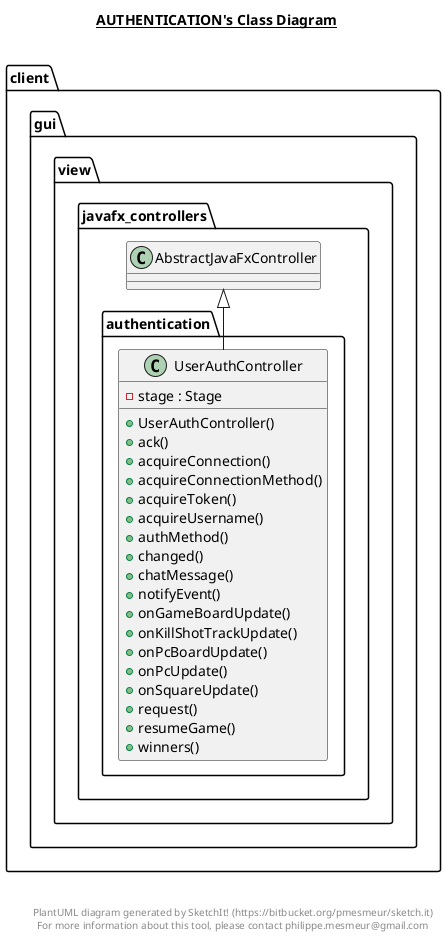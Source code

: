 @startuml

title __AUTHENTICATION's Class Diagram__\n

  namespace client.gui {
    namespace view {
      namespace javafx_controllers {
        namespace authentication {
          class client.gui.view.javafx_controllers.authentication.UserAuthController {
              - stage : Stage
              + UserAuthController()
              + ack()
              + acquireConnection()
              + acquireConnectionMethod()
              + acquireToken()
              + acquireUsername()
              + authMethod()
              + changed()
              + chatMessage()
              + notifyEvent()
              + onGameBoardUpdate()
              + onKillShotTrackUpdate()
              + onPcBoardUpdate()
              + onPcUpdate()
              + onSquareUpdate()
              + request()
              + resumeGame()
              + winners()
          }
        }
      }
    }
  }
  

  client.gui.view.javafx_controllers.authentication.UserAuthController -up-|> client.gui.view.javafx_controllers.AbstractJavaFxController


right footer


PlantUML diagram generated by SketchIt! (https://bitbucket.org/pmesmeur/sketch.it)
For more information about this tool, please contact philippe.mesmeur@gmail.com
endfooter

@enduml
